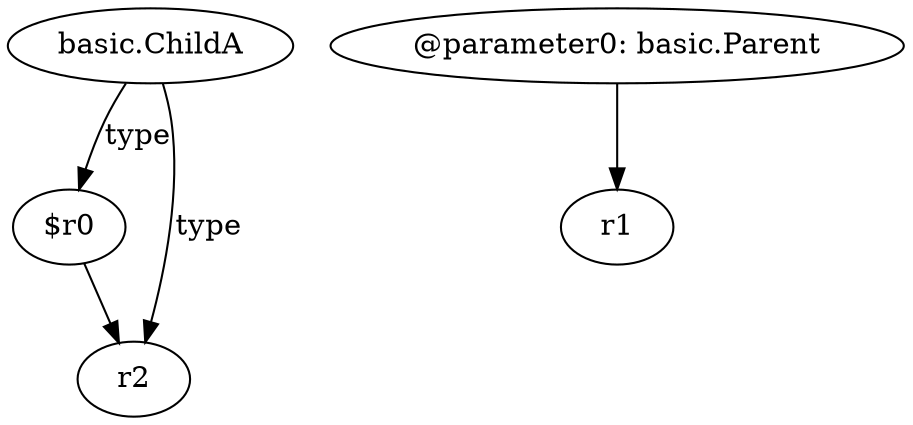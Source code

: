 digraph g {
0[label="basic.ChildA"]
1[label="$r0"]
0->1[label="type"]
2[label="@parameter0: basic.Parent"]
3[label="r1"]
2->3[label=""]
4[label="r2"]
0->4[label="type"]
1->4[label=""]
}